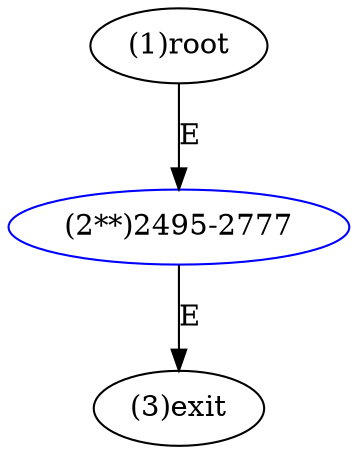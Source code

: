 digraph "" { 
1[ label="(1)root"];
2[ label="(2**)2495-2777",color=blue];
3[ label="(3)exit"];
1->2[ label="E"];
2->3[ label="E"];
}
